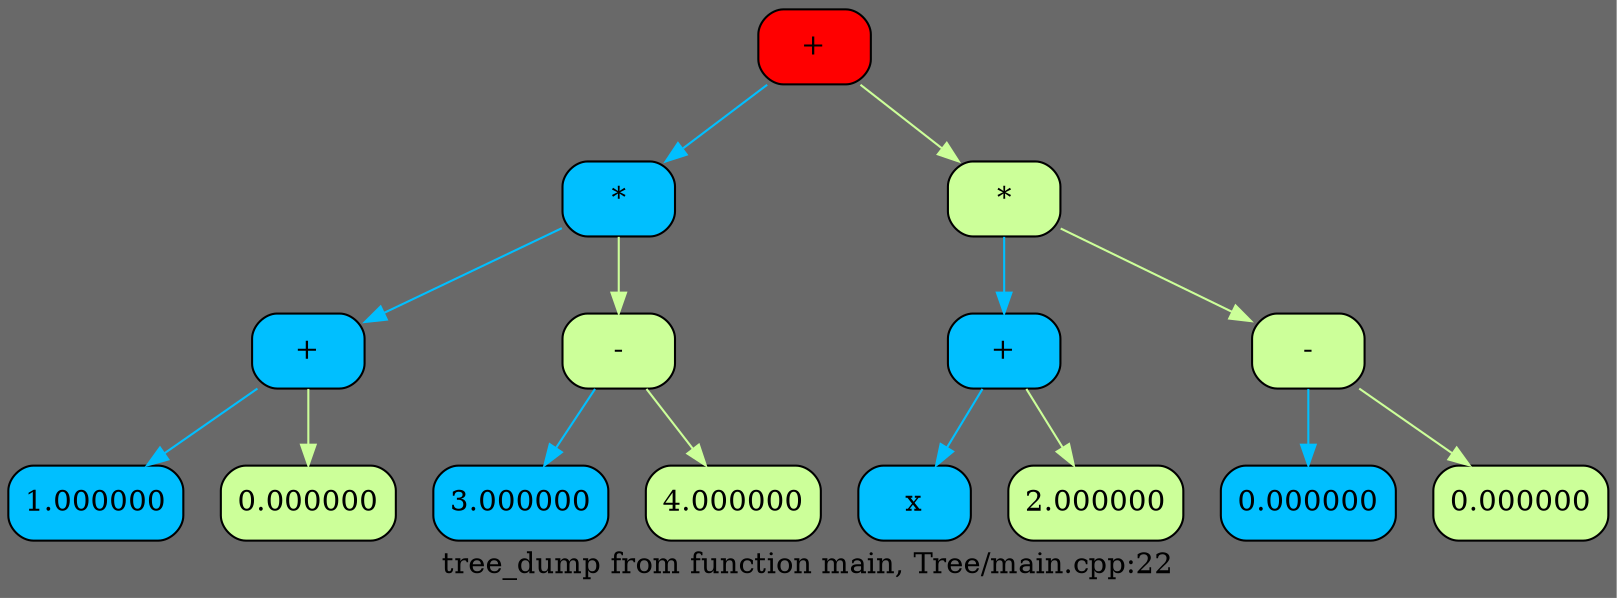 digraph List {
	rankdir = HR;
	bgcolor = "#696969";
	node0 [shape = Mrecord, style = filled, fillcolor = "#ff0000", label = "{+}"];
	node1 [shape = Mrecord, style = filled, fillcolor = "#00BFFF", label = "{*}"];
	node0 -> node1 [color = "#00BFFF"]
	node2 [shape = Mrecord, style = filled, fillcolor = "#00BFFF", label = "{+}"];
	node1 -> node2 [color = "#00BFFF"]
	node3 [shape = Mrecord, style = filled, fillcolor = "#00BFFF", label = "{1.000000}"];
	node2 -> node3 [color = "#00BFFF"]
	node4 [shape = Mrecord, style = filled, fillcolor = "#ccff99", label = "{0.000000}"];
	node2 -> node4 [color = "#ccff99"]
	node5 [shape = Mrecord, style = filled, fillcolor = "#ccff99", label = "{-}"];
	node1 -> node5 [color = "#ccff99"]
	node6 [shape = Mrecord, style = filled, fillcolor = "#00BFFF", label = "{3.000000}"];
	node5 -> node6 [color = "#00BFFF"]
	node7 [shape = Mrecord, style = filled, fillcolor = "#ccff99", label = "{4.000000}"];
	node5 -> node7 [color = "#ccff99"]
	node8 [shape = Mrecord, style = filled, fillcolor = "#ccff99", label = "{*}"];
	node0 -> node8 [color = "#ccff99"]
	node9 [shape = Mrecord, style = filled, fillcolor = "#00BFFF", label = "{+}"];
	node8 -> node9 [color = "#00BFFF"]
	node10 [shape = Mrecord, style = filled, fillcolor = "#00BFFF", label = "{x}"];
	node9 -> node10 [color = "#00BFFF"]
	node11 [shape = Mrecord, style = filled, fillcolor = "#ccff99", label = "{2.000000}"];
	node9 -> node11 [color = "#ccff99"]
	node12 [shape = Mrecord, style = filled, fillcolor = "#ccff99", label = "{-}"];
	node8 -> node12 [color = "#ccff99"]
	node13 [shape = Mrecord, style = filled, fillcolor = "#00BFFF", label = "{0.000000}"];
	node12 -> node13 [color = "#00BFFF"]
	node14 [shape = Mrecord, style = filled, fillcolor = "#ccff99", label = "{0.000000}"];
	node12 -> node14 [color = "#ccff99"]
	label = "tree_dump from function main, Tree/main.cpp:22";}

